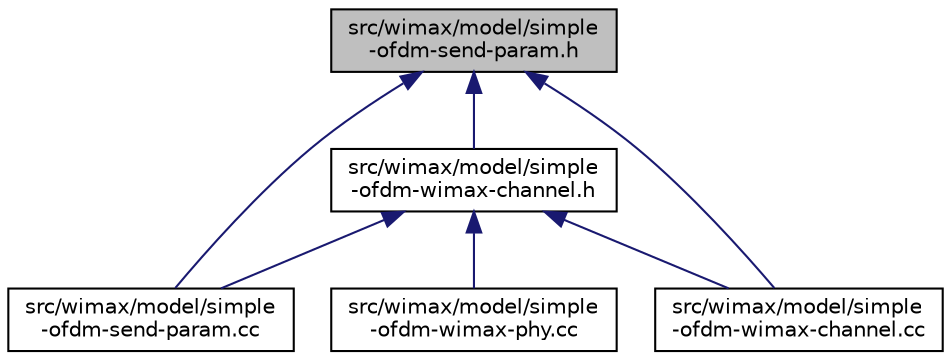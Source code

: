 digraph "src/wimax/model/simple-ofdm-send-param.h"
{
 // LATEX_PDF_SIZE
  edge [fontname="Helvetica",fontsize="10",labelfontname="Helvetica",labelfontsize="10"];
  node [fontname="Helvetica",fontsize="10",shape=record];
  Node1 [label="src/wimax/model/simple\l-ofdm-send-param.h",height=0.2,width=0.4,color="black", fillcolor="grey75", style="filled", fontcolor="black",tooltip=" "];
  Node1 -> Node2 [dir="back",color="midnightblue",fontsize="10",style="solid",fontname="Helvetica"];
  Node2 [label="src/wimax/model/simple\l-ofdm-send-param.cc",height=0.2,width=0.4,color="black", fillcolor="white", style="filled",URL="$simple-ofdm-send-param_8cc.html",tooltip=" "];
  Node1 -> Node3 [dir="back",color="midnightblue",fontsize="10",style="solid",fontname="Helvetica"];
  Node3 [label="src/wimax/model/simple\l-ofdm-wimax-channel.cc",height=0.2,width=0.4,color="black", fillcolor="white", style="filled",URL="$simple-ofdm-wimax-channel_8cc.html",tooltip=" "];
  Node1 -> Node4 [dir="back",color="midnightblue",fontsize="10",style="solid",fontname="Helvetica"];
  Node4 [label="src/wimax/model/simple\l-ofdm-wimax-channel.h",height=0.2,width=0.4,color="black", fillcolor="white", style="filled",URL="$simple-ofdm-wimax-channel_8h.html",tooltip=" "];
  Node4 -> Node2 [dir="back",color="midnightblue",fontsize="10",style="solid",fontname="Helvetica"];
  Node4 -> Node3 [dir="back",color="midnightblue",fontsize="10",style="solid",fontname="Helvetica"];
  Node4 -> Node5 [dir="back",color="midnightblue",fontsize="10",style="solid",fontname="Helvetica"];
  Node5 [label="src/wimax/model/simple\l-ofdm-wimax-phy.cc",height=0.2,width=0.4,color="black", fillcolor="white", style="filled",URL="$simple-ofdm-wimax-phy_8cc.html",tooltip=" "];
}
